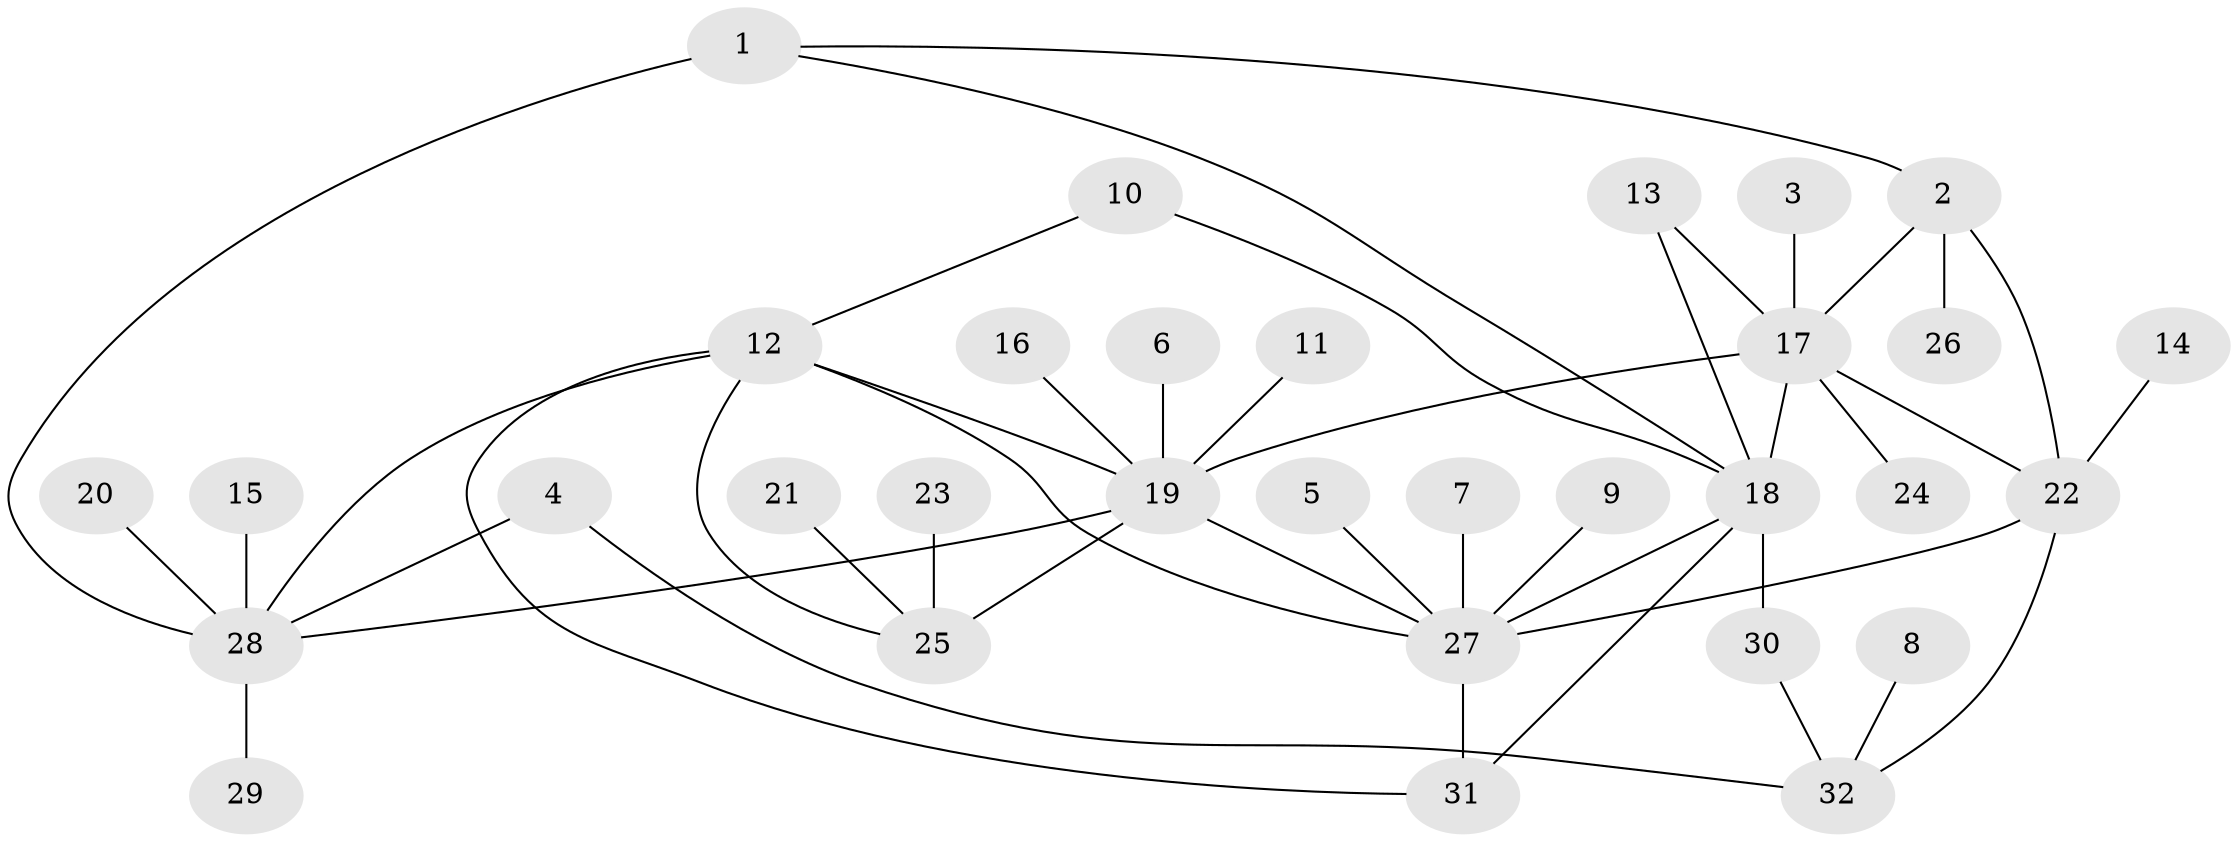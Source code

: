 // original degree distribution, {3: 0.031746031746031744, 9: 0.015873015873015872, 7: 0.015873015873015872, 8: 0.06349206349206349, 4: 0.09523809523809523, 10: 0.015873015873015872, 6: 0.031746031746031744, 1: 0.5079365079365079, 2: 0.2222222222222222}
// Generated by graph-tools (version 1.1) at 2025/50/03/09/25 03:50:32]
// undirected, 32 vertices, 45 edges
graph export_dot {
graph [start="1"]
  node [color=gray90,style=filled];
  1;
  2;
  3;
  4;
  5;
  6;
  7;
  8;
  9;
  10;
  11;
  12;
  13;
  14;
  15;
  16;
  17;
  18;
  19;
  20;
  21;
  22;
  23;
  24;
  25;
  26;
  27;
  28;
  29;
  30;
  31;
  32;
  1 -- 2 [weight=1.0];
  1 -- 18 [weight=1.0];
  1 -- 28 [weight=2.0];
  2 -- 17 [weight=1.0];
  2 -- 22 [weight=1.0];
  2 -- 26 [weight=1.0];
  3 -- 17 [weight=1.0];
  4 -- 28 [weight=1.0];
  4 -- 32 [weight=1.0];
  5 -- 27 [weight=1.0];
  6 -- 19 [weight=1.0];
  7 -- 27 [weight=1.0];
  8 -- 32 [weight=1.0];
  9 -- 27 [weight=1.0];
  10 -- 12 [weight=1.0];
  10 -- 18 [weight=1.0];
  11 -- 19 [weight=1.0];
  12 -- 19 [weight=1.0];
  12 -- 25 [weight=1.0];
  12 -- 27 [weight=1.0];
  12 -- 28 [weight=1.0];
  12 -- 31 [weight=1.0];
  13 -- 17 [weight=1.0];
  13 -- 18 [weight=1.0];
  14 -- 22 [weight=1.0];
  15 -- 28 [weight=1.0];
  16 -- 19 [weight=1.0];
  17 -- 18 [weight=1.0];
  17 -- 19 [weight=2.0];
  17 -- 22 [weight=2.0];
  17 -- 24 [weight=1.0];
  18 -- 27 [weight=1.0];
  18 -- 30 [weight=1.0];
  18 -- 31 [weight=1.0];
  19 -- 25 [weight=2.0];
  19 -- 27 [weight=1.0];
  19 -- 28 [weight=1.0];
  20 -- 28 [weight=1.0];
  21 -- 25 [weight=1.0];
  22 -- 27 [weight=1.0];
  22 -- 32 [weight=1.0];
  23 -- 25 [weight=1.0];
  27 -- 31 [weight=1.0];
  28 -- 29 [weight=1.0];
  30 -- 32 [weight=1.0];
}
